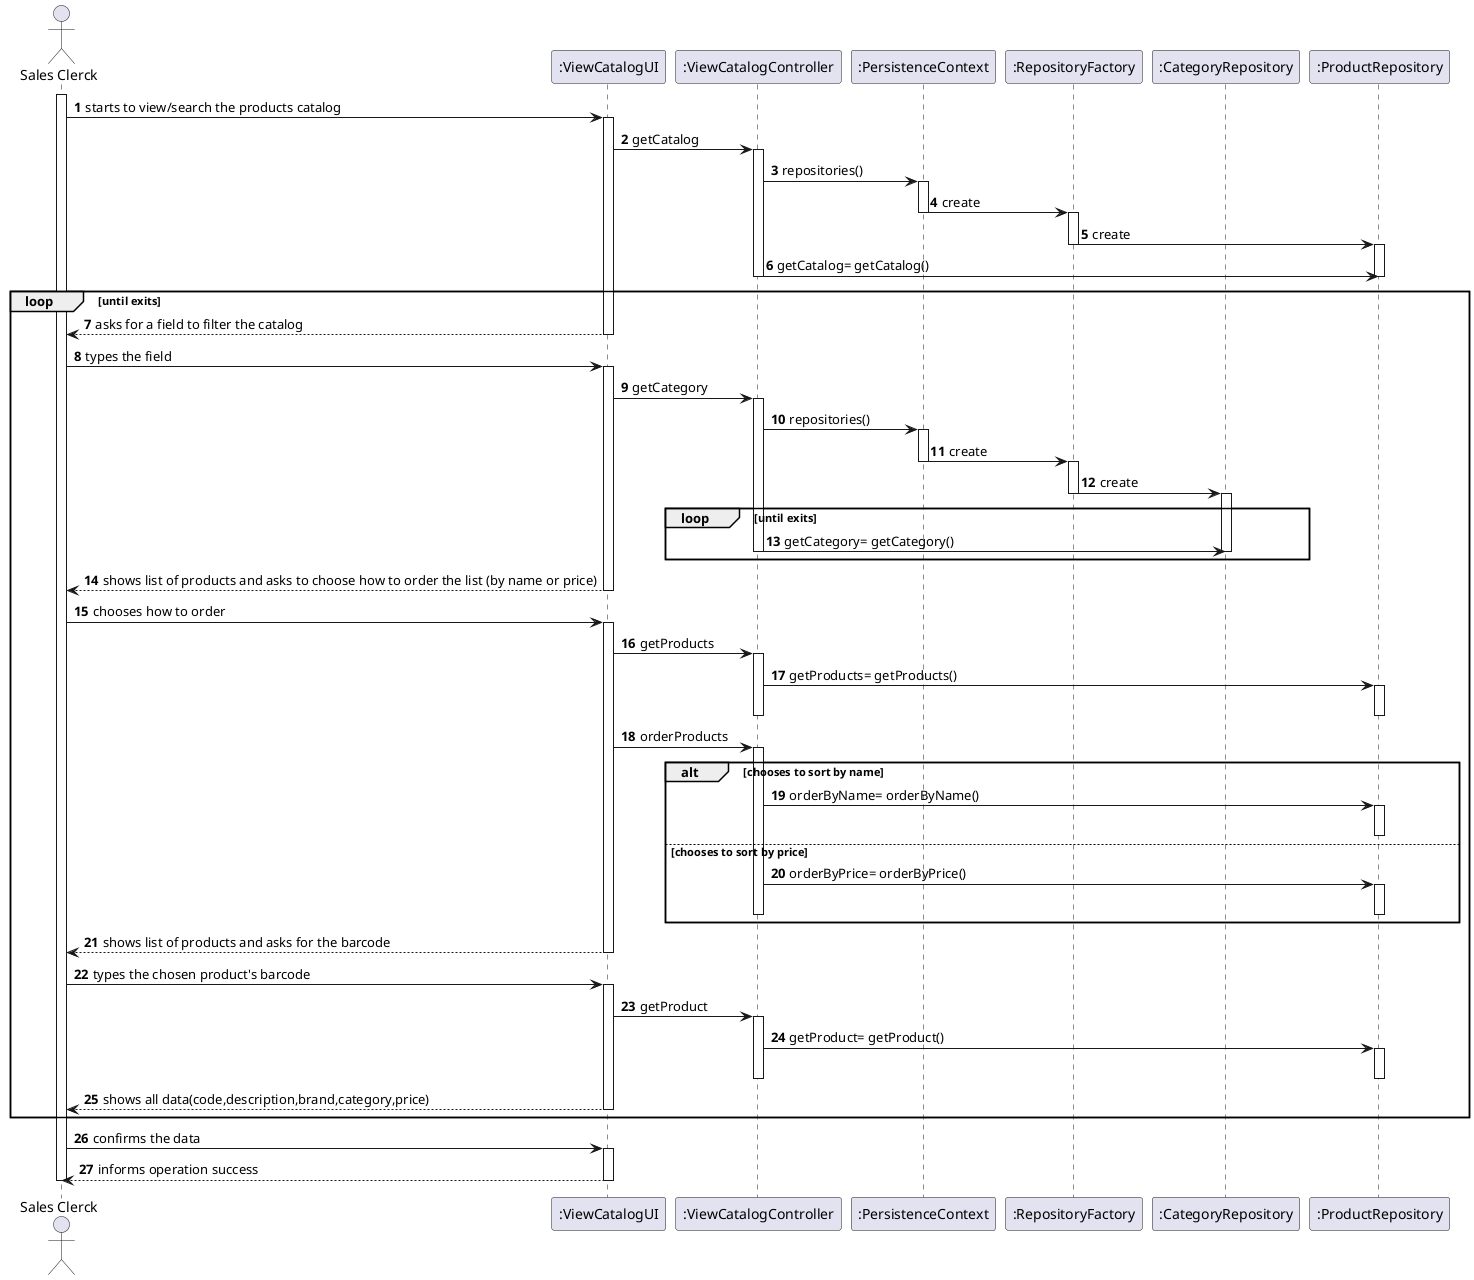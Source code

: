 @startuml
autonumber
'hide footbox
actor "Sales Clerck" as SC
participant ":ViewCatalogUI" as UI
participant ":ViewCatalogController" as CTRL
participant ":PersistenceContext" as PC
participant ":RepositoryFactory" as RF
participant ":CategoryRepository" as CatRepo
participant ":ProductRepository" as ProdRepo

activate SC

SC -> UI : starts to view/search the products catalog
activate UI


UI -> CTRL : getCatalog
activate CTRL
CTRL -> PC : repositories()

activate PC
PC -> RF : create
deactivate PC
activate RF
RF -> ProdRepo : create
deactivate RF
activate ProdRepo
deactivate ProdRepo
CTRL -> ProdRepo : getCatalog= getCatalog()
deactivate CTRL
deactivate ProdRepo


loop until exits

UI --> SC : asks for a field to filter the catalog
deactivate UI
SC -> UI : types the field
activate UI


UI -> CTRL : getCategory
activate CTRL
CTRL -> PC : repositories()

activate PC
PC -> RF : create
deactivate PC
activate RF
RF -> CatRepo : create
deactivate RF
activate CatRepo
deactivate CatRepo
loop until exits
CTRL -> CatRepo : getCategory= getCategory()
deactivate CTRL
deactivate CatRepo

end loop
UI --> SC : shows list of products and asks to choose how to order the list (by name or price)
deactivate UI

SC -> UI : chooses how to order
activate UI


UI -> CTRL : getProducts
activate CTRL

CTRL -> ProdRepo : getProducts= getProducts()
activate ProdRepo
deactivate CTRL
deactivate ProdRepo

UI -> CTRL : orderProducts
activate CTRL

alt chooses to sort by name
CTRL -> ProdRepo : orderByName= orderByName()
activate ProdRepo
deactivate ProdRepo

else chooses to sort by price
CTRL -> ProdRepo : orderByPrice= orderByPrice()
activate ProdRepo
deactivate CTRL
deactivate ProdRepo
end


UI --> SC : shows list of products and asks for the barcode
deactivate UI

SC -> UI : types the chosen product's barcode
activate UI


UI -> CTRL : getProduct
activate CTRL
CTRL -> ProdRepo : getProduct= getProduct()
activate ProdRepo
deactivate CTRL
deactivate ProdRepo

UI --> SC :shows all data(code,description,brand,category,price)
deactivate UI

deactivate UI
end loop

SC -> UI : confirms the data

activate UI
UI --> SC : informs operation success
deactivate UI

deactivate UI
deactivate SC

@enduml
